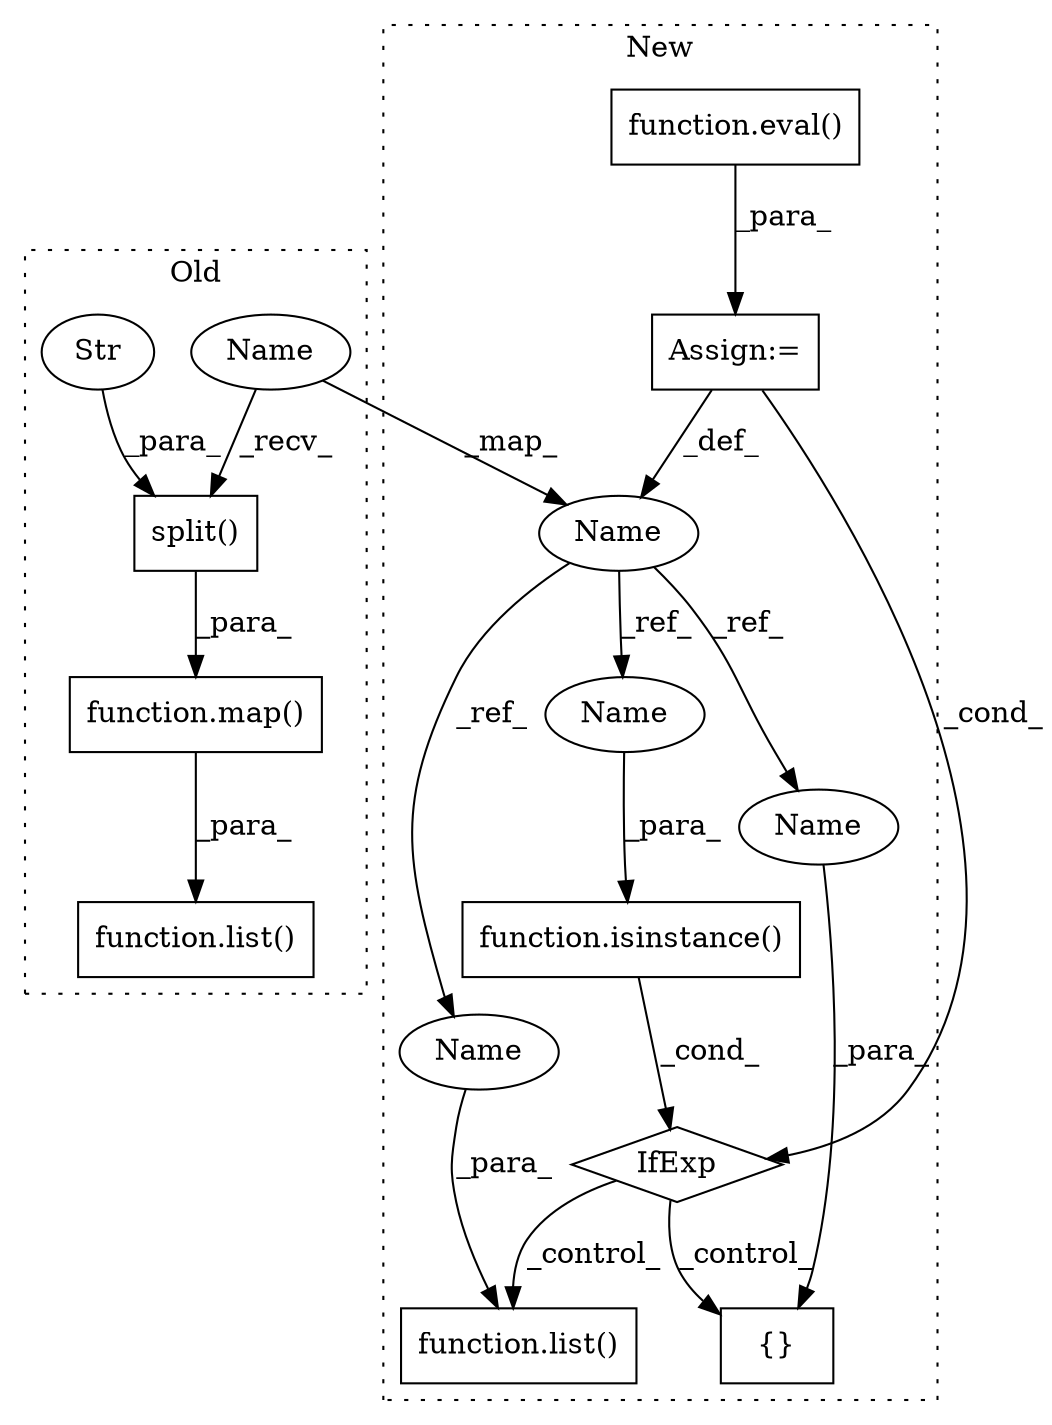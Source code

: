 digraph G {
subgraph cluster0 {
1 [label="split()" a="75" s="2073,2090" l="14,1" shape="box"];
3 [label="Str" a="66" s="2087" l="3" shape="ellipse"];
5 [label="Name" a="87" s="2073" l="7" shape="ellipse"];
10 [label="function.list()" a="75" s="2057,2092" l="5,1" shape="box"];
11 [label="function.map()" a="75" s="2062,2091" l="4,1" shape="box"];
label = "Old";
style="dotted";
}
subgraph cluster1 {
2 [label="function.list()" a="75" s="2130,2142" l="5,1" shape="box"];
4 [label="Name" a="87" s="2047" l="7" shape="ellipse"];
6 [label="function.isinstance()" a="75" s="2098,2123" l="11,1" shape="box"];
7 [label="{}" a="59" s="2085,2093" l="1,0" shape="box"];
8 [label="IfExp" a="51" s="2094,2124" l="4,6" shape="diamond"];
9 [label="function.eval()" a="75" s="2057,2069" l="5,1" shape="box"];
12 [label="Assign:=" a="68" s="2054" l="3" shape="box"];
13 [label="Name" a="87" s="2135" l="7" shape="ellipse"];
14 [label="Name" a="87" s="2109" l="7" shape="ellipse"];
15 [label="Name" a="87" s="2086" l="7" shape="ellipse"];
label = "New";
style="dotted";
}
1 -> 11 [label="_para_"];
3 -> 1 [label="_para_"];
4 -> 13 [label="_ref_"];
4 -> 14 [label="_ref_"];
4 -> 15 [label="_ref_"];
5 -> 4 [label="_map_"];
5 -> 1 [label="_recv_"];
6 -> 8 [label="_cond_"];
8 -> 2 [label="_control_"];
8 -> 7 [label="_control_"];
9 -> 12 [label="_para_"];
11 -> 10 [label="_para_"];
12 -> 8 [label="_cond_"];
12 -> 4 [label="_def_"];
13 -> 2 [label="_para_"];
14 -> 6 [label="_para_"];
15 -> 7 [label="_para_"];
}